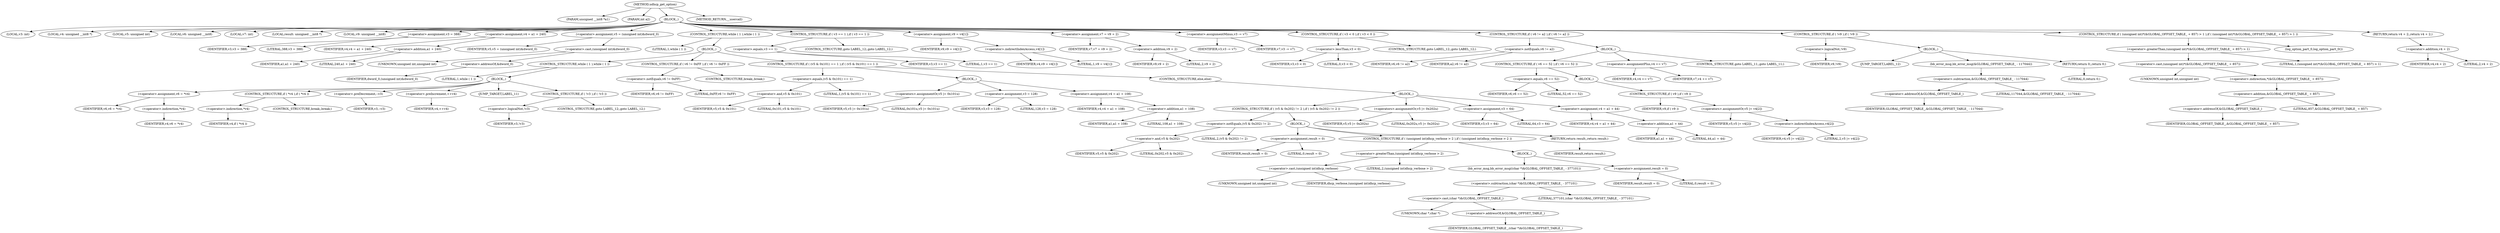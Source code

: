 digraph udhcp_get_option {  
"1000108" [label = "(METHOD,udhcp_get_option)" ]
"1000109" [label = "(PARAM,unsigned __int8 *a1)" ]
"1000110" [label = "(PARAM,int a2)" ]
"1000111" [label = "(BLOCK,,)" ]
"1000112" [label = "(LOCAL,v3: int)" ]
"1000113" [label = "(LOCAL,v4: unsigned __int8 *)" ]
"1000114" [label = "(LOCAL,v5: unsigned int)" ]
"1000115" [label = "(LOCAL,v6: unsigned __int8)" ]
"1000116" [label = "(LOCAL,v7: int)" ]
"1000117" [label = "(LOCAL,result: unsigned __int8 *)" ]
"1000118" [label = "(LOCAL,v9: unsigned __int8)" ]
"1000119" [label = "(<operator>.assignment,v3 = 388)" ]
"1000120" [label = "(IDENTIFIER,v3,v3 = 388)" ]
"1000121" [label = "(LITERAL,388,v3 = 388)" ]
"1000122" [label = "(<operator>.assignment,v4 = a1 + 240)" ]
"1000123" [label = "(IDENTIFIER,v4,v4 = a1 + 240)" ]
"1000124" [label = "(<operator>.addition,a1 + 240)" ]
"1000125" [label = "(IDENTIFIER,a1,a1 + 240)" ]
"1000126" [label = "(LITERAL,240,a1 + 240)" ]
"1000127" [label = "(<operator>.assignment,v5 = (unsigned int)&dword_0)" ]
"1000128" [label = "(IDENTIFIER,v5,v5 = (unsigned int)&dword_0)" ]
"1000129" [label = "(<operator>.cast,(unsigned int)&dword_0)" ]
"1000130" [label = "(UNKNOWN,unsigned int,unsigned int)" ]
"1000131" [label = "(<operator>.addressOf,&dword_0)" ]
"1000132" [label = "(IDENTIFIER,dword_0,(unsigned int)&dword_0)" ]
"1000133" [label = "(CONTROL_STRUCTURE,while ( 1 ),while ( 1 ))" ]
"1000134" [label = "(LITERAL,1,while ( 1 ))" ]
"1000135" [label = "(BLOCK,,)" ]
"1000136" [label = "(CONTROL_STRUCTURE,while ( 1 ),while ( 1 ))" ]
"1000137" [label = "(LITERAL,1,while ( 1 ))" ]
"1000138" [label = "(BLOCK,,)" ]
"1000139" [label = "(<operator>.assignment,v6 = *v4)" ]
"1000140" [label = "(IDENTIFIER,v6,v6 = *v4)" ]
"1000141" [label = "(<operator>.indirection,*v4)" ]
"1000142" [label = "(IDENTIFIER,v4,v6 = *v4)" ]
"1000143" [label = "(CONTROL_STRUCTURE,if ( *v4 ),if ( *v4 ))" ]
"1000144" [label = "(<operator>.indirection,*v4)" ]
"1000145" [label = "(IDENTIFIER,v4,if ( *v4 ))" ]
"1000146" [label = "(CONTROL_STRUCTURE,break;,break;)" ]
"1000147" [label = "(<operator>.preDecrement,--v3)" ]
"1000148" [label = "(IDENTIFIER,v3,--v3)" ]
"1000149" [label = "(<operator>.preIncrement,++v4)" ]
"1000150" [label = "(IDENTIFIER,v4,++v4)" ]
"1000151" [label = "(JUMP_TARGET,LABEL_11)" ]
"1000152" [label = "(CONTROL_STRUCTURE,if ( !v3 ),if ( !v3 ))" ]
"1000153" [label = "(<operator>.logicalNot,!v3)" ]
"1000154" [label = "(IDENTIFIER,v3,!v3)" ]
"1000155" [label = "(CONTROL_STRUCTURE,goto LABEL_12;,goto LABEL_12;)" ]
"1000156" [label = "(CONTROL_STRUCTURE,if ( v6 != 0xFF ),if ( v6 != 0xFF ))" ]
"1000157" [label = "(<operator>.notEquals,v6 != 0xFF)" ]
"1000158" [label = "(IDENTIFIER,v6,v6 != 0xFF)" ]
"1000159" [label = "(LITERAL,0xFF,v6 != 0xFF)" ]
"1000160" [label = "(CONTROL_STRUCTURE,break;,break;)" ]
"1000161" [label = "(CONTROL_STRUCTURE,if ( (v5 & 0x101) == 1 ),if ( (v5 & 0x101) == 1 ))" ]
"1000162" [label = "(<operator>.equals,(v5 & 0x101) == 1)" ]
"1000163" [label = "(<operator>.and,v5 & 0x101)" ]
"1000164" [label = "(IDENTIFIER,v5,v5 & 0x101)" ]
"1000165" [label = "(LITERAL,0x101,v5 & 0x101)" ]
"1000166" [label = "(LITERAL,1,(v5 & 0x101) == 1)" ]
"1000167" [label = "(BLOCK,,)" ]
"1000168" [label = "(<operators>.assignmentOr,v5 |= 0x101u)" ]
"1000169" [label = "(IDENTIFIER,v5,v5 |= 0x101u)" ]
"1000170" [label = "(LITERAL,0x101u,v5 |= 0x101u)" ]
"1000171" [label = "(<operator>.assignment,v3 = 128)" ]
"1000172" [label = "(IDENTIFIER,v3,v3 = 128)" ]
"1000173" [label = "(LITERAL,128,v3 = 128)" ]
"1000174" [label = "(<operator>.assignment,v4 = a1 + 108)" ]
"1000175" [label = "(IDENTIFIER,v4,v4 = a1 + 108)" ]
"1000176" [label = "(<operator>.addition,a1 + 108)" ]
"1000177" [label = "(IDENTIFIER,a1,a1 + 108)" ]
"1000178" [label = "(LITERAL,108,a1 + 108)" ]
"1000179" [label = "(CONTROL_STRUCTURE,else,else)" ]
"1000180" [label = "(BLOCK,,)" ]
"1000181" [label = "(CONTROL_STRUCTURE,if ( (v5 & 0x202) != 2 ),if ( (v5 & 0x202) != 2 ))" ]
"1000182" [label = "(<operator>.notEquals,(v5 & 0x202) != 2)" ]
"1000183" [label = "(<operator>.and,v5 & 0x202)" ]
"1000184" [label = "(IDENTIFIER,v5,v5 & 0x202)" ]
"1000185" [label = "(LITERAL,0x202,v5 & 0x202)" ]
"1000186" [label = "(LITERAL,2,(v5 & 0x202) != 2)" ]
"1000187" [label = "(BLOCK,,)" ]
"1000188" [label = "(<operator>.assignment,result = 0)" ]
"1000189" [label = "(IDENTIFIER,result,result = 0)" ]
"1000190" [label = "(LITERAL,0,result = 0)" ]
"1000191" [label = "(CONTROL_STRUCTURE,if ( (unsigned int)dhcp_verbose > 2 ),if ( (unsigned int)dhcp_verbose > 2 ))" ]
"1000192" [label = "(<operator>.greaterThan,(unsigned int)dhcp_verbose > 2)" ]
"1000193" [label = "(<operator>.cast,(unsigned int)dhcp_verbose)" ]
"1000194" [label = "(UNKNOWN,unsigned int,unsigned int)" ]
"1000195" [label = "(IDENTIFIER,dhcp_verbose,(unsigned int)dhcp_verbose)" ]
"1000196" [label = "(LITERAL,2,(unsigned int)dhcp_verbose > 2)" ]
"1000197" [label = "(BLOCK,,)" ]
"1000198" [label = "(bb_error_msg,bb_error_msg((char *)&GLOBAL_OFFSET_TABLE_ - 377101))" ]
"1000199" [label = "(<operator>.subtraction,(char *)&GLOBAL_OFFSET_TABLE_ - 377101)" ]
"1000200" [label = "(<operator>.cast,(char *)&GLOBAL_OFFSET_TABLE_)" ]
"1000201" [label = "(UNKNOWN,char *,char *)" ]
"1000202" [label = "(<operator>.addressOf,&GLOBAL_OFFSET_TABLE_)" ]
"1000203" [label = "(IDENTIFIER,GLOBAL_OFFSET_TABLE_,(char *)&GLOBAL_OFFSET_TABLE_)" ]
"1000204" [label = "(LITERAL,377101,(char *)&GLOBAL_OFFSET_TABLE_ - 377101)" ]
"1000205" [label = "(<operator>.assignment,result = 0)" ]
"1000206" [label = "(IDENTIFIER,result,result = 0)" ]
"1000207" [label = "(LITERAL,0,result = 0)" ]
"1000208" [label = "(RETURN,return result;,return result;)" ]
"1000209" [label = "(IDENTIFIER,result,return result;)" ]
"1000210" [label = "(<operators>.assignmentOr,v5 |= 0x202u)" ]
"1000211" [label = "(IDENTIFIER,v5,v5 |= 0x202u)" ]
"1000212" [label = "(LITERAL,0x202u,v5 |= 0x202u)" ]
"1000213" [label = "(<operator>.assignment,v3 = 64)" ]
"1000214" [label = "(IDENTIFIER,v3,v3 = 64)" ]
"1000215" [label = "(LITERAL,64,v3 = 64)" ]
"1000216" [label = "(<operator>.assignment,v4 = a1 + 44)" ]
"1000217" [label = "(IDENTIFIER,v4,v4 = a1 + 44)" ]
"1000218" [label = "(<operator>.addition,a1 + 44)" ]
"1000219" [label = "(IDENTIFIER,a1,a1 + 44)" ]
"1000220" [label = "(LITERAL,44,a1 + 44)" ]
"1000221" [label = "(CONTROL_STRUCTURE,if ( v3 == 1 ),if ( v3 == 1 ))" ]
"1000222" [label = "(<operator>.equals,v3 == 1)" ]
"1000223" [label = "(IDENTIFIER,v3,v3 == 1)" ]
"1000224" [label = "(LITERAL,1,v3 == 1)" ]
"1000225" [label = "(CONTROL_STRUCTURE,goto LABEL_12;,goto LABEL_12;)" ]
"1000226" [label = "(<operator>.assignment,v9 = v4[1])" ]
"1000227" [label = "(IDENTIFIER,v9,v9 = v4[1])" ]
"1000228" [label = "(<operator>.indirectIndexAccess,v4[1])" ]
"1000229" [label = "(IDENTIFIER,v4,v9 = v4[1])" ]
"1000230" [label = "(LITERAL,1,v9 = v4[1])" ]
"1000231" [label = "(<operator>.assignment,v7 = v9 + 2)" ]
"1000232" [label = "(IDENTIFIER,v7,v7 = v9 + 2)" ]
"1000233" [label = "(<operator>.addition,v9 + 2)" ]
"1000234" [label = "(IDENTIFIER,v9,v9 + 2)" ]
"1000235" [label = "(LITERAL,2,v9 + 2)" ]
"1000236" [label = "(<operator>.assignmentMinus,v3 -= v7)" ]
"1000237" [label = "(IDENTIFIER,v3,v3 -= v7)" ]
"1000238" [label = "(IDENTIFIER,v7,v3 -= v7)" ]
"1000239" [label = "(CONTROL_STRUCTURE,if ( v3 < 0 ),if ( v3 < 0 ))" ]
"1000240" [label = "(<operator>.lessThan,v3 < 0)" ]
"1000241" [label = "(IDENTIFIER,v3,v3 < 0)" ]
"1000242" [label = "(LITERAL,0,v3 < 0)" ]
"1000243" [label = "(CONTROL_STRUCTURE,goto LABEL_12;,goto LABEL_12;)" ]
"1000244" [label = "(CONTROL_STRUCTURE,if ( v6 != a2 ),if ( v6 != a2 ))" ]
"1000245" [label = "(<operator>.notEquals,v6 != a2)" ]
"1000246" [label = "(IDENTIFIER,v6,v6 != a2)" ]
"1000247" [label = "(IDENTIFIER,a2,v6 != a2)" ]
"1000248" [label = "(BLOCK,,)" ]
"1000249" [label = "(CONTROL_STRUCTURE,if ( v6 == 52 ),if ( v6 == 52 ))" ]
"1000250" [label = "(<operator>.equals,v6 == 52)" ]
"1000251" [label = "(IDENTIFIER,v6,v6 == 52)" ]
"1000252" [label = "(LITERAL,52,v6 == 52)" ]
"1000253" [label = "(BLOCK,,)" ]
"1000254" [label = "(CONTROL_STRUCTURE,if ( v9 ),if ( v9 ))" ]
"1000255" [label = "(IDENTIFIER,v9,if ( v9 ))" ]
"1000256" [label = "(<operators>.assignmentOr,v5 |= v4[2])" ]
"1000257" [label = "(IDENTIFIER,v5,v5 |= v4[2])" ]
"1000258" [label = "(<operator>.indirectIndexAccess,v4[2])" ]
"1000259" [label = "(IDENTIFIER,v4,v5 |= v4[2])" ]
"1000260" [label = "(LITERAL,2,v5 |= v4[2])" ]
"1000261" [label = "(<operator>.assignmentPlus,v4 += v7)" ]
"1000262" [label = "(IDENTIFIER,v4,v4 += v7)" ]
"1000263" [label = "(IDENTIFIER,v7,v4 += v7)" ]
"1000264" [label = "(CONTROL_STRUCTURE,goto LABEL_11;,goto LABEL_11;)" ]
"1000265" [label = "(CONTROL_STRUCTURE,if ( !v9 ),if ( !v9 ))" ]
"1000266" [label = "(<operator>.logicalNot,!v9)" ]
"1000267" [label = "(IDENTIFIER,v9,!v9)" ]
"1000268" [label = "(BLOCK,,)" ]
"1000269" [label = "(JUMP_TARGET,LABEL_12)" ]
"1000270" [label = "(bb_error_msg,bb_error_msg(&GLOBAL_OFFSET_TABLE_ - 117044))" ]
"1000271" [label = "(<operator>.subtraction,&GLOBAL_OFFSET_TABLE_ - 117044)" ]
"1000272" [label = "(<operator>.addressOf,&GLOBAL_OFFSET_TABLE_)" ]
"1000273" [label = "(IDENTIFIER,GLOBAL_OFFSET_TABLE_,&GLOBAL_OFFSET_TABLE_ - 117044)" ]
"1000274" [label = "(LITERAL,117044,&GLOBAL_OFFSET_TABLE_ - 117044)" ]
"1000275" [label = "(RETURN,return 0;,return 0;)" ]
"1000276" [label = "(LITERAL,0,return 0;)" ]
"1000277" [label = "(CONTROL_STRUCTURE,if ( (unsigned int)*(&GLOBAL_OFFSET_TABLE_ + 857) > 1 ),if ( (unsigned int)*(&GLOBAL_OFFSET_TABLE_ + 857) > 1 ))" ]
"1000278" [label = "(<operator>.greaterThan,(unsigned int)*(&GLOBAL_OFFSET_TABLE_ + 857) > 1)" ]
"1000279" [label = "(<operator>.cast,(unsigned int)*(&GLOBAL_OFFSET_TABLE_ + 857))" ]
"1000280" [label = "(UNKNOWN,unsigned int,unsigned int)" ]
"1000281" [label = "(<operator>.indirection,*(&GLOBAL_OFFSET_TABLE_ + 857))" ]
"1000282" [label = "(<operator>.addition,&GLOBAL_OFFSET_TABLE_ + 857)" ]
"1000283" [label = "(<operator>.addressOf,&GLOBAL_OFFSET_TABLE_)" ]
"1000284" [label = "(IDENTIFIER,GLOBAL_OFFSET_TABLE_,&GLOBAL_OFFSET_TABLE_ + 857)" ]
"1000285" [label = "(LITERAL,857,&GLOBAL_OFFSET_TABLE_ + 857)" ]
"1000286" [label = "(LITERAL,1,(unsigned int)*(&GLOBAL_OFFSET_TABLE_ + 857) > 1)" ]
"1000287" [label = "(log_option_part_0,log_option_part_0())" ]
"1000288" [label = "(RETURN,return v4 + 2;,return v4 + 2;)" ]
"1000289" [label = "(<operator>.addition,v4 + 2)" ]
"1000290" [label = "(IDENTIFIER,v4,v4 + 2)" ]
"1000291" [label = "(LITERAL,2,v4 + 2)" ]
"1000292" [label = "(METHOD_RETURN,__usercall)" ]
  "1000108" -> "1000109" 
  "1000108" -> "1000110" 
  "1000108" -> "1000111" 
  "1000108" -> "1000292" 
  "1000111" -> "1000112" 
  "1000111" -> "1000113" 
  "1000111" -> "1000114" 
  "1000111" -> "1000115" 
  "1000111" -> "1000116" 
  "1000111" -> "1000117" 
  "1000111" -> "1000118" 
  "1000111" -> "1000119" 
  "1000111" -> "1000122" 
  "1000111" -> "1000127" 
  "1000111" -> "1000133" 
  "1000111" -> "1000221" 
  "1000111" -> "1000226" 
  "1000111" -> "1000231" 
  "1000111" -> "1000236" 
  "1000111" -> "1000239" 
  "1000111" -> "1000244" 
  "1000111" -> "1000265" 
  "1000111" -> "1000277" 
  "1000111" -> "1000288" 
  "1000119" -> "1000120" 
  "1000119" -> "1000121" 
  "1000122" -> "1000123" 
  "1000122" -> "1000124" 
  "1000124" -> "1000125" 
  "1000124" -> "1000126" 
  "1000127" -> "1000128" 
  "1000127" -> "1000129" 
  "1000129" -> "1000130" 
  "1000129" -> "1000131" 
  "1000131" -> "1000132" 
  "1000133" -> "1000134" 
  "1000133" -> "1000135" 
  "1000135" -> "1000136" 
  "1000135" -> "1000156" 
  "1000135" -> "1000161" 
  "1000136" -> "1000137" 
  "1000136" -> "1000138" 
  "1000138" -> "1000139" 
  "1000138" -> "1000143" 
  "1000138" -> "1000147" 
  "1000138" -> "1000149" 
  "1000138" -> "1000151" 
  "1000138" -> "1000152" 
  "1000139" -> "1000140" 
  "1000139" -> "1000141" 
  "1000141" -> "1000142" 
  "1000143" -> "1000144" 
  "1000143" -> "1000146" 
  "1000144" -> "1000145" 
  "1000147" -> "1000148" 
  "1000149" -> "1000150" 
  "1000152" -> "1000153" 
  "1000152" -> "1000155" 
  "1000153" -> "1000154" 
  "1000156" -> "1000157" 
  "1000156" -> "1000160" 
  "1000157" -> "1000158" 
  "1000157" -> "1000159" 
  "1000161" -> "1000162" 
  "1000161" -> "1000167" 
  "1000161" -> "1000179" 
  "1000162" -> "1000163" 
  "1000162" -> "1000166" 
  "1000163" -> "1000164" 
  "1000163" -> "1000165" 
  "1000167" -> "1000168" 
  "1000167" -> "1000171" 
  "1000167" -> "1000174" 
  "1000168" -> "1000169" 
  "1000168" -> "1000170" 
  "1000171" -> "1000172" 
  "1000171" -> "1000173" 
  "1000174" -> "1000175" 
  "1000174" -> "1000176" 
  "1000176" -> "1000177" 
  "1000176" -> "1000178" 
  "1000179" -> "1000180" 
  "1000180" -> "1000181" 
  "1000180" -> "1000210" 
  "1000180" -> "1000213" 
  "1000180" -> "1000216" 
  "1000181" -> "1000182" 
  "1000181" -> "1000187" 
  "1000182" -> "1000183" 
  "1000182" -> "1000186" 
  "1000183" -> "1000184" 
  "1000183" -> "1000185" 
  "1000187" -> "1000188" 
  "1000187" -> "1000191" 
  "1000187" -> "1000208" 
  "1000188" -> "1000189" 
  "1000188" -> "1000190" 
  "1000191" -> "1000192" 
  "1000191" -> "1000197" 
  "1000192" -> "1000193" 
  "1000192" -> "1000196" 
  "1000193" -> "1000194" 
  "1000193" -> "1000195" 
  "1000197" -> "1000198" 
  "1000197" -> "1000205" 
  "1000198" -> "1000199" 
  "1000199" -> "1000200" 
  "1000199" -> "1000204" 
  "1000200" -> "1000201" 
  "1000200" -> "1000202" 
  "1000202" -> "1000203" 
  "1000205" -> "1000206" 
  "1000205" -> "1000207" 
  "1000208" -> "1000209" 
  "1000210" -> "1000211" 
  "1000210" -> "1000212" 
  "1000213" -> "1000214" 
  "1000213" -> "1000215" 
  "1000216" -> "1000217" 
  "1000216" -> "1000218" 
  "1000218" -> "1000219" 
  "1000218" -> "1000220" 
  "1000221" -> "1000222" 
  "1000221" -> "1000225" 
  "1000222" -> "1000223" 
  "1000222" -> "1000224" 
  "1000226" -> "1000227" 
  "1000226" -> "1000228" 
  "1000228" -> "1000229" 
  "1000228" -> "1000230" 
  "1000231" -> "1000232" 
  "1000231" -> "1000233" 
  "1000233" -> "1000234" 
  "1000233" -> "1000235" 
  "1000236" -> "1000237" 
  "1000236" -> "1000238" 
  "1000239" -> "1000240" 
  "1000239" -> "1000243" 
  "1000240" -> "1000241" 
  "1000240" -> "1000242" 
  "1000244" -> "1000245" 
  "1000244" -> "1000248" 
  "1000245" -> "1000246" 
  "1000245" -> "1000247" 
  "1000248" -> "1000249" 
  "1000248" -> "1000261" 
  "1000248" -> "1000264" 
  "1000249" -> "1000250" 
  "1000249" -> "1000253" 
  "1000250" -> "1000251" 
  "1000250" -> "1000252" 
  "1000253" -> "1000254" 
  "1000254" -> "1000255" 
  "1000254" -> "1000256" 
  "1000256" -> "1000257" 
  "1000256" -> "1000258" 
  "1000258" -> "1000259" 
  "1000258" -> "1000260" 
  "1000261" -> "1000262" 
  "1000261" -> "1000263" 
  "1000265" -> "1000266" 
  "1000265" -> "1000268" 
  "1000266" -> "1000267" 
  "1000268" -> "1000269" 
  "1000268" -> "1000270" 
  "1000268" -> "1000275" 
  "1000270" -> "1000271" 
  "1000271" -> "1000272" 
  "1000271" -> "1000274" 
  "1000272" -> "1000273" 
  "1000275" -> "1000276" 
  "1000277" -> "1000278" 
  "1000277" -> "1000287" 
  "1000278" -> "1000279" 
  "1000278" -> "1000286" 
  "1000279" -> "1000280" 
  "1000279" -> "1000281" 
  "1000281" -> "1000282" 
  "1000282" -> "1000283" 
  "1000282" -> "1000285" 
  "1000283" -> "1000284" 
  "1000288" -> "1000289" 
  "1000289" -> "1000290" 
  "1000289" -> "1000291" 
}
